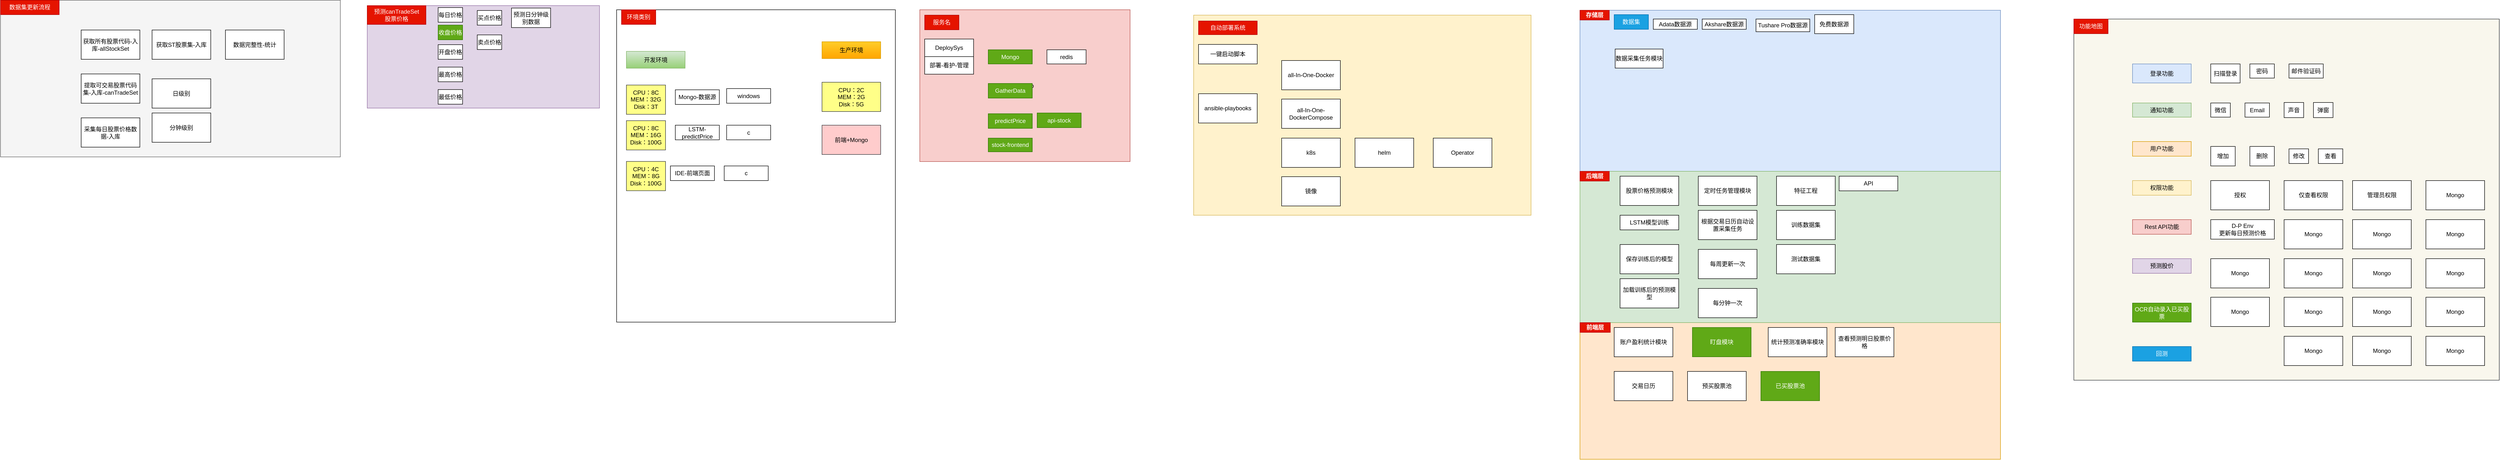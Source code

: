 <mxfile version="24.8.9">
  <diagram name="Page-1" id="sxSwd7jyhiuzXHBnLSu5">
    <mxGraphModel dx="5684" dy="785" grid="1" gridSize="10" guides="1" tooltips="1" connect="1" arrows="1" fold="1" page="1" pageScale="1" pageWidth="850" pageHeight="1100" math="0" shadow="0">
      <root>
        <mxCell id="0" />
        <mxCell id="1" parent="0" />
        <mxCell id="Vvy3frVBShBX31A8cEkJ-59" value="" style="rounded=0;whiteSpace=wrap;html=1;" vertex="1" parent="1">
          <mxGeometry x="-2350" y="160" width="570" height="640" as="geometry" />
        </mxCell>
        <mxCell id="Vvy3frVBShBX31A8cEkJ-61" value="Mongo" style="rounded=0;whiteSpace=wrap;html=1;fillColor=#f8cecc;strokeColor=#b85450;" vertex="1" parent="1">
          <mxGeometry x="-1730" y="160" width="430" height="311" as="geometry" />
        </mxCell>
        <mxCell id="Vvy3frVBShBX31A8cEkJ-76" value="" style="rounded=0;whiteSpace=wrap;html=1;fillColor=#fff2cc;strokeColor=#d6b656;" vertex="1" parent="1">
          <mxGeometry x="-1170" y="171" width="690" height="410" as="geometry" />
        </mxCell>
        <mxCell id="Vvy3frVBShBX31A8cEkJ-22" value="" style="rounded=0;whiteSpace=wrap;html=1;fillColor=#e1d5e7;strokeColor=#9673a6;movable=1;resizable=1;rotatable=1;deletable=1;editable=1;locked=0;connectable=1;" vertex="1" parent="1">
          <mxGeometry x="-2860" y="151.5" width="475" height="210" as="geometry" />
        </mxCell>
        <mxCell id="Vvy3frVBShBX31A8cEkJ-15" value="" style="rounded=0;whiteSpace=wrap;html=1;fillColor=#dae8fc;strokeColor=#6c8ebf;" vertex="1" parent="1">
          <mxGeometry x="-380" y="161" width="860" height="330" as="geometry" />
        </mxCell>
        <mxCell id="Vvy3frVBShBX31A8cEkJ-21" value="" style="rounded=0;whiteSpace=wrap;html=1;fillColor=#ffe6cc;strokeColor=#d79b00;" vertex="1" parent="1">
          <mxGeometry x="-380" y="801" width="860" height="280" as="geometry" />
        </mxCell>
        <mxCell id="Vvy3frVBShBX31A8cEkJ-25" value="" style="rounded=0;whiteSpace=wrap;html=1;fillColor=#d5e8d4;strokeColor=#82b366;" vertex="1" parent="1">
          <mxGeometry x="-380" y="491" width="860" height="310" as="geometry" />
        </mxCell>
        <mxCell id="Vvy3frVBShBX31A8cEkJ-1" value="后端层" style="rounded=0;whiteSpace=wrap;html=1;fillColor=#e51400;strokeColor=#B20000;fontStyle=1;fontColor=#ffffff;" vertex="1" parent="1">
          <mxGeometry x="-380" y="491" width="60" height="20" as="geometry" />
        </mxCell>
        <mxCell id="Vvy3frVBShBX31A8cEkJ-2" value="数据集" style="rounded=0;whiteSpace=wrap;html=1;fillColor=#1ba1e2;strokeColor=#006EAF;fontColor=#ffffff;" vertex="1" parent="1">
          <mxGeometry x="-310" y="170" width="70" height="30" as="geometry" />
        </mxCell>
        <mxCell id="Vvy3frVBShBX31A8cEkJ-3" value="免费数据源" style="rounded=0;whiteSpace=wrap;html=1;" vertex="1" parent="1">
          <mxGeometry x="100" y="170" width="80" height="39" as="geometry" />
        </mxCell>
        <mxCell id="Vvy3frVBShBX31A8cEkJ-4" value="Akshare数据源" style="rounded=0;whiteSpace=wrap;html=1;" vertex="1" parent="1">
          <mxGeometry x="-130" y="179" width="90" height="21" as="geometry" />
        </mxCell>
        <mxCell id="Vvy3frVBShBX31A8cEkJ-5" value="测试数据集" style="rounded=0;whiteSpace=wrap;html=1;" vertex="1" parent="1">
          <mxGeometry x="22" y="641" width="120" height="60" as="geometry" />
        </mxCell>
        <mxCell id="Vvy3frVBShBX31A8cEkJ-6" value="保存训练后的模型" style="rounded=0;whiteSpace=wrap;html=1;" vertex="1" parent="1">
          <mxGeometry x="-298" y="641" width="120" height="60" as="geometry" />
        </mxCell>
        <mxCell id="Vvy3frVBShBX31A8cEkJ-7" value="" style="rounded=0;whiteSpace=wrap;html=1;fillColor=#f5f5f5;fontColor=#333333;strokeColor=#666666;" vertex="1" parent="1">
          <mxGeometry x="-3610" y="140.5" width="695" height="321" as="geometry" />
        </mxCell>
        <mxCell id="Vvy3frVBShBX31A8cEkJ-8" value="加载训练后的预测模型" style="rounded=0;whiteSpace=wrap;html=1;" vertex="1" parent="1">
          <mxGeometry x="-298" y="711" width="120" height="60" as="geometry" />
        </mxCell>
        <mxCell id="Vvy3frVBShBX31A8cEkJ-9" value="LSTM模型训练" style="rounded=0;whiteSpace=wrap;html=1;" vertex="1" parent="1">
          <mxGeometry x="-298" y="581" width="120" height="30" as="geometry" />
        </mxCell>
        <mxCell id="Vvy3frVBShBX31A8cEkJ-10" value="统计预测准确率模块" style="rounded=0;whiteSpace=wrap;html=1;" vertex="1" parent="1">
          <mxGeometry x="5" y="811" width="120" height="60" as="geometry" />
        </mxCell>
        <mxCell id="Vvy3frVBShBX31A8cEkJ-11" value="训练数据集" style="rounded=0;whiteSpace=wrap;html=1;" vertex="1" parent="1">
          <mxGeometry x="22" y="571" width="120" height="60" as="geometry" />
        </mxCell>
        <mxCell id="Vvy3frVBShBX31A8cEkJ-12" value="每分钟一次" style="rounded=0;whiteSpace=wrap;html=1;" vertex="1" parent="1">
          <mxGeometry x="-138" y="731" width="120" height="60" as="geometry" />
        </mxCell>
        <mxCell id="Vvy3frVBShBX31A8cEkJ-13" value="Adata数据源" style="rounded=0;whiteSpace=wrap;html=1;" vertex="1" parent="1">
          <mxGeometry x="-230" y="179" width="90" height="21" as="geometry" />
        </mxCell>
        <mxCell id="Vvy3frVBShBX31A8cEkJ-14" value="Tushare Pro数据源" style="rounded=0;whiteSpace=wrap;html=1;" vertex="1" parent="1">
          <mxGeometry x="-20" y="179" width="110" height="26" as="geometry" />
        </mxCell>
        <mxCell id="Vvy3frVBShBX31A8cEkJ-16" value="已买股票池" style="rounded=0;whiteSpace=wrap;html=1;fillColor=#60a917;fontColor=#ffffff;strokeColor=#2D7600;" vertex="1" parent="1">
          <mxGeometry x="-10" y="901" width="120" height="60" as="geometry" />
        </mxCell>
        <mxCell id="Vvy3frVBShBX31A8cEkJ-17" value="查看预测明日股票价格" style="rounded=0;whiteSpace=wrap;html=1;" vertex="1" parent="1">
          <mxGeometry x="142" y="811" width="120" height="60" as="geometry" />
        </mxCell>
        <mxCell id="Vvy3frVBShBX31A8cEkJ-18" value="卖点价格" style="rounded=0;whiteSpace=wrap;html=1;movable=1;resizable=1;rotatable=1;deletable=1;editable=1;locked=0;connectable=1;" vertex="1" parent="1">
          <mxGeometry x="-2635" y="211.5" width="50" height="30" as="geometry" />
        </mxCell>
        <mxCell id="Vvy3frVBShBX31A8cEkJ-19" value="定时任务管理模块" style="rounded=0;whiteSpace=wrap;html=1;" vertex="1" parent="1">
          <mxGeometry x="-138" y="501" width="120" height="60" as="geometry" />
        </mxCell>
        <mxCell id="Vvy3frVBShBX31A8cEkJ-20" value="预测canTradeSet&lt;div&gt;股票价格&lt;/div&gt;" style="rounded=0;whiteSpace=wrap;html=1;movable=1;resizable=1;rotatable=1;deletable=1;editable=1;locked=0;connectable=1;fillColor=#e51400;fontColor=#ffffff;strokeColor=#B20000;" vertex="1" parent="1">
          <mxGeometry x="-2860" y="151.5" width="120" height="38.5" as="geometry" />
        </mxCell>
        <mxCell id="Vvy3frVBShBX31A8cEkJ-23" value="开发环境" style="rounded=0;whiteSpace=wrap;html=1;fillColor=#d5e8d4;gradientColor=#97d077;strokeColor=#82b366;" vertex="1" parent="1">
          <mxGeometry x="-2330" y="245.25" width="120" height="34.5" as="geometry" />
        </mxCell>
        <mxCell id="Vvy3frVBShBX31A8cEkJ-24" value="预测日分钟级别数据" style="rounded=0;whiteSpace=wrap;html=1;movable=1;resizable=1;rotatable=1;deletable=1;editable=1;locked=0;connectable=1;" vertex="1" parent="1">
          <mxGeometry x="-2565" y="156.5" width="80" height="40" as="geometry" />
        </mxCell>
        <mxCell id="Vvy3frVBShBX31A8cEkJ-26" value="预买股票池" style="rounded=0;whiteSpace=wrap;html=1;" vertex="1" parent="1">
          <mxGeometry x="-160" y="901" width="120" height="60" as="geometry" />
        </mxCell>
        <mxCell id="Vvy3frVBShBX31A8cEkJ-27" value="生产环境" style="rounded=0;whiteSpace=wrap;html=1;fillColor=#ffcd28;gradientColor=#ffa500;strokeColor=#d79b00;" vertex="1" parent="1">
          <mxGeometry x="-1930" y="225.5" width="120" height="34.5" as="geometry" />
        </mxCell>
        <mxCell id="Vvy3frVBShBX31A8cEkJ-28" value="每周更新一次" style="rounded=0;whiteSpace=wrap;html=1;" vertex="1" parent="1">
          <mxGeometry x="-138" y="651" width="120" height="60" as="geometry" />
        </mxCell>
        <mxCell id="Vvy3frVBShBX31A8cEkJ-29" value="特征工程" style="rounded=0;whiteSpace=wrap;html=1;" vertex="1" parent="1">
          <mxGeometry x="22" y="501" width="120" height="60" as="geometry" />
        </mxCell>
        <mxCell id="Vvy3frVBShBX31A8cEkJ-30" value="买点价格" style="rounded=0;whiteSpace=wrap;html=1;movable=1;resizable=1;rotatable=1;deletable=1;editable=1;locked=0;connectable=1;" vertex="1" parent="1">
          <mxGeometry x="-2635" y="161.5" width="50" height="30" as="geometry" />
        </mxCell>
        <mxCell id="Vvy3frVBShBX31A8cEkJ-31" value="部署-看护-管理" style="rounded=0;whiteSpace=wrap;html=1;" vertex="1" parent="1">
          <mxGeometry x="-1720" y="256" width="100" height="36" as="geometry" />
        </mxCell>
        <mxCell id="Vvy3frVBShBX31A8cEkJ-32" value="根据交易日历自动设置采集任务" style="rounded=0;whiteSpace=wrap;html=1;" vertex="1" parent="1">
          <mxGeometry x="-138" y="571" width="120" height="60" as="geometry" />
        </mxCell>
        <mxCell id="Vvy3frVBShBX31A8cEkJ-33" value="DeploySys" style="rounded=0;whiteSpace=wrap;html=1;" vertex="1" parent="1">
          <mxGeometry x="-1720" y="220" width="100" height="36" as="geometry" />
        </mxCell>
        <mxCell id="Vvy3frVBShBX31A8cEkJ-34" value="交易日历" style="rounded=0;whiteSpace=wrap;html=1;" vertex="1" parent="1">
          <mxGeometry x="-310" y="901" width="120" height="60" as="geometry" />
        </mxCell>
        <mxCell id="Vvy3frVBShBX31A8cEkJ-35" value="Operator" style="rounded=0;whiteSpace=wrap;html=1;" vertex="1" parent="1">
          <mxGeometry x="-680" y="423" width="120" height="60" as="geometry" />
        </mxCell>
        <mxCell id="Vvy3frVBShBX31A8cEkJ-36" value="数据完整性-统计" style="rounded=0;whiteSpace=wrap;html=1;" vertex="1" parent="1">
          <mxGeometry x="-3150" y="201.5" width="120" height="60" as="geometry" />
        </mxCell>
        <mxCell id="Vvy3frVBShBX31A8cEkJ-37" value="helm" style="rounded=0;whiteSpace=wrap;html=1;" vertex="1" parent="1">
          <mxGeometry x="-840" y="423" width="120" height="60" as="geometry" />
        </mxCell>
        <mxCell id="Vvy3frVBShBX31A8cEkJ-38" value="分钟级别" style="rounded=0;whiteSpace=wrap;html=1;" vertex="1" parent="1">
          <mxGeometry x="-3300" y="371.5" width="120" height="60" as="geometry" />
        </mxCell>
        <mxCell id="Vvy3frVBShBX31A8cEkJ-39" value="获取所有股票代码-入库-allStockSet" style="rounded=0;whiteSpace=wrap;html=1;" vertex="1" parent="1">
          <mxGeometry x="-3445" y="201.5" width="120" height="60" as="geometry" />
        </mxCell>
        <mxCell id="Vvy3frVBShBX31A8cEkJ-40" value="前端层" style="rounded=0;whiteSpace=wrap;html=1;fillColor=#e51400;strokeColor=#B20000;fontStyle=1;fontColor=#ffffff;" vertex="1" parent="1">
          <mxGeometry x="-380" y="801" width="62" height="20" as="geometry" />
        </mxCell>
        <mxCell id="Vvy3frVBShBX31A8cEkJ-41" value="数据集更新流程" style="rounded=0;whiteSpace=wrap;html=1;fillColor=#e51400;fontColor=#ffffff;strokeColor=#B20000;" vertex="1" parent="1">
          <mxGeometry x="-3610" y="140.5" width="120" height="29.5" as="geometry" />
        </mxCell>
        <mxCell id="Vvy3frVBShBX31A8cEkJ-42" value="API" style="rounded=0;whiteSpace=wrap;html=1;" vertex="1" parent="1">
          <mxGeometry x="150" y="501" width="120" height="30" as="geometry" />
        </mxCell>
        <mxCell id="Vvy3frVBShBX31A8cEkJ-43" value="日级别" style="rounded=0;whiteSpace=wrap;html=1;" vertex="1" parent="1">
          <mxGeometry x="-3300" y="301.5" width="120" height="60" as="geometry" />
        </mxCell>
        <mxCell id="Vvy3frVBShBX31A8cEkJ-44" value="账户盈利统计模块" style="rounded=0;whiteSpace=wrap;html=1;" vertex="1" parent="1">
          <mxGeometry x="-310" y="811" width="120" height="60" as="geometry" />
        </mxCell>
        <mxCell id="Vvy3frVBShBX31A8cEkJ-45" value="采集每日股票价格数据-入库" style="rounded=0;whiteSpace=wrap;html=1;" vertex="1" parent="1">
          <mxGeometry x="-3445" y="381.5" width="120" height="60" as="geometry" />
        </mxCell>
        <mxCell id="Vvy3frVBShBX31A8cEkJ-46" value="盯盘模块" style="rounded=0;whiteSpace=wrap;html=1;fillColor=#60a917;fontColor=#ffffff;strokeColor=#2D7600;" vertex="1" parent="1">
          <mxGeometry x="-150" y="811" width="120" height="60" as="geometry" />
        </mxCell>
        <mxCell id="Vvy3frVBShBX31A8cEkJ-47" value="获取ST股票集-入库" style="rounded=0;whiteSpace=wrap;html=1;" vertex="1" parent="1">
          <mxGeometry x="-3300" y="201.5" width="120" height="60" as="geometry" />
        </mxCell>
        <mxCell id="Vvy3frVBShBX31A8cEkJ-48" value="数据采集任务模块" style="rounded=0;whiteSpace=wrap;html=1;" vertex="1" parent="1">
          <mxGeometry x="-308" y="240.5" width="98" height="39" as="geometry" />
        </mxCell>
        <mxCell id="Vvy3frVBShBX31A8cEkJ-49" value="提取可交易股票代码集-入库-canTradeSet" style="rounded=0;whiteSpace=wrap;html=1;" vertex="1" parent="1">
          <mxGeometry x="-3445" y="291.5" width="120" height="60" as="geometry" />
        </mxCell>
        <mxCell id="Vvy3frVBShBX31A8cEkJ-50" value="股票价格预测模块" style="rounded=0;whiteSpace=wrap;html=1;" vertex="1" parent="1">
          <mxGeometry x="-298" y="501" width="120" height="60" as="geometry" />
        </mxCell>
        <mxCell id="Vvy3frVBShBX31A8cEkJ-51" value="每日价格" style="rounded=0;whiteSpace=wrap;html=1;movable=1;resizable=1;rotatable=1;deletable=1;editable=1;locked=0;connectable=1;" vertex="1" parent="1">
          <mxGeometry x="-2715" y="155.5" width="50" height="30" as="geometry" />
        </mxCell>
        <mxCell id="Vvy3frVBShBX31A8cEkJ-52" value="收盘价格" style="rounded=0;whiteSpace=wrap;html=1;movable=1;resizable=1;rotatable=1;deletable=1;editable=1;locked=0;connectable=1;fillColor=#60a917;fontColor=#ffffff;strokeColor=#2D7600;" vertex="1" parent="1">
          <mxGeometry x="-2715" y="191.5" width="50" height="30" as="geometry" />
        </mxCell>
        <mxCell id="Vvy3frVBShBX31A8cEkJ-53" value="开盘价格" style="rounded=0;whiteSpace=wrap;html=1;movable=1;resizable=1;rotatable=1;deletable=1;editable=1;locked=0;connectable=1;" vertex="1" parent="1">
          <mxGeometry x="-2715" y="231.5" width="50" height="30" as="geometry" />
        </mxCell>
        <mxCell id="Vvy3frVBShBX31A8cEkJ-54" value="最高价格" style="rounded=0;whiteSpace=wrap;html=1;movable=1;resizable=1;rotatable=1;deletable=1;editable=1;locked=0;connectable=1;" vertex="1" parent="1">
          <mxGeometry x="-2715" y="277.5" width="50" height="30" as="geometry" />
        </mxCell>
        <mxCell id="Vvy3frVBShBX31A8cEkJ-55" value="最低价格" style="rounded=0;whiteSpace=wrap;html=1;movable=1;resizable=1;rotatable=1;deletable=1;editable=1;locked=0;connectable=1;" vertex="1" parent="1">
          <mxGeometry x="-2715" y="323.5" width="50" height="30" as="geometry" />
        </mxCell>
        <mxCell id="Vvy3frVBShBX31A8cEkJ-56" value="存储层" style="rounded=0;whiteSpace=wrap;html=1;fillColor=#e51400;strokeColor=#B20000;fontStyle=1;fontColor=#ffffff;" vertex="1" parent="1">
          <mxGeometry x="-380" y="161" width="60" height="20" as="geometry" />
        </mxCell>
        <mxCell id="Vvy3frVBShBX31A8cEkJ-57" value="Mongo" style="rounded=0;whiteSpace=wrap;html=1;" vertex="1" parent="1">
          <mxGeometry x="750" y="829" width="120" height="60" as="geometry" />
        </mxCell>
        <mxCell id="Vvy3frVBShBX31A8cEkJ-58" value="Mongo" style="rounded=0;whiteSpace=wrap;html=1;" vertex="1" parent="1">
          <mxGeometry x="750" y="749" width="120" height="60" as="geometry" />
        </mxCell>
        <mxCell id="Vvy3frVBShBX31A8cEkJ-60" value="" style="rounded=0;whiteSpace=wrap;html=1;fillColor=#f9f7ed;strokeColor=#36393d;" vertex="1" parent="1">
          <mxGeometry x="630" y="179" width="870" height="740" as="geometry" />
        </mxCell>
        <mxCell id="Vvy3frVBShBX31A8cEkJ-62" value="GatherData" style="rounded=0;whiteSpace=wrap;html=1;fillColor=#60a917;fontColor=#ffffff;strokeColor=#2D7600;" vertex="1" parent="1">
          <mxGeometry x="-1590" y="311" width="90" height="30" as="geometry" />
        </mxCell>
        <mxCell id="Vvy3frVBShBX31A8cEkJ-63" value="ansible-playbooks" style="rounded=0;whiteSpace=wrap;html=1;" vertex="1" parent="1">
          <mxGeometry x="-1160" y="332" width="120" height="60" as="geometry" />
        </mxCell>
        <mxCell id="Vvy3frVBShBX31A8cEkJ-64" value="一键启动脚本" style="rounded=0;whiteSpace=wrap;html=1;" vertex="1" parent="1">
          <mxGeometry x="-1160" y="231" width="120" height="40" as="geometry" />
        </mxCell>
        <mxCell id="Vvy3frVBShBX31A8cEkJ-65" value="预测股价" style="rounded=0;whiteSpace=wrap;html=1;fillColor=#e1d5e7;strokeColor=#9673a6;" vertex="1" parent="1">
          <mxGeometry x="750" y="670" width="120" height="30" as="geometry" />
        </mxCell>
        <mxCell id="Vvy3frVBShBX31A8cEkJ-66" value="Rest API功能" style="rounded=0;whiteSpace=wrap;html=1;fillColor=#f8cecc;strokeColor=#b85450;" vertex="1" parent="1">
          <mxGeometry x="750" y="590" width="120" height="30" as="geometry" />
        </mxCell>
        <mxCell id="Vvy3frVBShBX31A8cEkJ-67" value="功能地图" style="rounded=0;whiteSpace=wrap;html=1;fillColor=#e51400;fontColor=#ffffff;strokeColor=#B20000;" vertex="1" parent="1">
          <mxGeometry x="630" y="179" width="70" height="30" as="geometry" />
        </mxCell>
        <mxCell id="Vvy3frVBShBX31A8cEkJ-68" value="前端+Mongo" style="rounded=0;whiteSpace=wrap;html=1;fillColor=#ffcccc;strokeColor=#36393d;" vertex="1" parent="1">
          <mxGeometry x="-1930" y="396.5" width="120" height="60" as="geometry" />
        </mxCell>
        <mxCell id="Vvy3frVBShBX31A8cEkJ-69" value="stock&lt;span style=&quot;background-color: initial;&quot;&gt;-frontend&lt;/span&gt;" style="rounded=0;whiteSpace=wrap;html=1;fillColor=#60a917;fontColor=#ffffff;strokeColor=#2D7600;" vertex="1" parent="1">
          <mxGeometry x="-1590" y="423" width="90" height="28" as="geometry" />
        </mxCell>
        <mxCell id="Vvy3frVBShBX31A8cEkJ-70" value="predictPrice" style="rounded=0;whiteSpace=wrap;html=1;fillColor=#60a917;fontColor=#ffffff;strokeColor=#2D7600;" vertex="1" parent="1">
          <mxGeometry x="-1590" y="373" width="90" height="30" as="geometry" />
        </mxCell>
        <mxCell id="Vvy3frVBShBX31A8cEkJ-71" value="k8s" style="rounded=0;whiteSpace=wrap;html=1;" vertex="1" parent="1">
          <mxGeometry x="-990" y="423" width="120" height="60" as="geometry" />
        </mxCell>
        <mxCell id="Vvy3frVBShBX31A8cEkJ-72" value="all-In-One-DockerCompose" style="rounded=0;whiteSpace=wrap;html=1;" vertex="1" parent="1">
          <mxGeometry x="-990" y="343" width="120" height="60" as="geometry" />
        </mxCell>
        <mxCell id="Vvy3frVBShBX31A8cEkJ-73" value="权限功能" style="rounded=0;whiteSpace=wrap;html=1;fillColor=#fff2cc;strokeColor=#d6b656;" vertex="1" parent="1">
          <mxGeometry x="750" y="510" width="120" height="30" as="geometry" />
        </mxCell>
        <mxCell id="Vvy3frVBShBX31A8cEkJ-74" value="用户功能" style="rounded=0;whiteSpace=wrap;html=1;fillColor=#ffe6cc;strokeColor=#d79b00;" vertex="1" parent="1">
          <mxGeometry x="750" y="430" width="120" height="30" as="geometry" />
        </mxCell>
        <mxCell id="Vvy3frVBShBX31A8cEkJ-75" value="CPU：2C&lt;div&gt;MEM：2G&lt;/div&gt;&lt;div&gt;Disk：5G&lt;/div&gt;" style="rounded=0;whiteSpace=wrap;html=1;fillColor=#ffff88;strokeColor=#36393d;" vertex="1" parent="1">
          <mxGeometry x="-1930" y="308.5" width="120" height="60" as="geometry" />
        </mxCell>
        <mxCell id="Vvy3frVBShBX31A8cEkJ-77" value="redis" style="rounded=0;whiteSpace=wrap;html=1;" vertex="1" parent="1">
          <mxGeometry x="-1470" y="242" width="80" height="29" as="geometry" />
        </mxCell>
        <mxCell id="Vvy3frVBShBX31A8cEkJ-78" value="服务名" style="rounded=0;whiteSpace=wrap;html=1;fillColor=#e51400;strokeColor=#B20000;fontColor=#ffffff;" vertex="1" parent="1">
          <mxGeometry x="-1720" y="171" width="70" height="30" as="geometry" />
        </mxCell>
        <mxCell id="Vvy3frVBShBX31A8cEkJ-79" value="all-In-One-Docker" style="rounded=0;whiteSpace=wrap;html=1;" vertex="1" parent="1">
          <mxGeometry x="-990" y="264" width="120" height="60" as="geometry" />
        </mxCell>
        <mxCell id="Vvy3frVBShBX31A8cEkJ-80" value="自动部署系统" style="rounded=0;whiteSpace=wrap;html=1;fillColor=#e51400;fontColor=#ffffff;strokeColor=#B20000;" vertex="1" parent="1">
          <mxGeometry x="-1160" y="183" width="120" height="28" as="geometry" />
        </mxCell>
        <mxCell id="Vvy3frVBShBX31A8cEkJ-81" value="通知功能" style="rounded=0;whiteSpace=wrap;html=1;fillColor=#d5e8d4;strokeColor=#82b366;" vertex="1" parent="1">
          <mxGeometry x="750" y="351" width="120" height="29" as="geometry" />
        </mxCell>
        <mxCell id="Vvy3frVBShBX31A8cEkJ-82" value="登录功能" style="rounded=0;whiteSpace=wrap;html=1;fillColor=#dae8fc;strokeColor=#6c8ebf;" vertex="1" parent="1">
          <mxGeometry x="750" y="271" width="120" height="39" as="geometry" />
        </mxCell>
        <mxCell id="Vvy3frVBShBX31A8cEkJ-83" value="镜像" style="rounded=0;whiteSpace=wrap;html=1;" vertex="1" parent="1">
          <mxGeometry x="-990" y="502" width="120" height="60" as="geometry" />
        </mxCell>
        <mxCell id="Vvy3frVBShBX31A8cEkJ-84" value="Mongo" style="rounded=0;whiteSpace=wrap;html=1;fillColor=#60a917;fontColor=#ffffff;strokeColor=#2D7600;" vertex="1" parent="1">
          <mxGeometry x="-1590" y="242" width="90" height="29" as="geometry" />
        </mxCell>
        <mxCell id="Vvy3frVBShBX31A8cEkJ-85" value="Mongo" style="rounded=0;whiteSpace=wrap;html=1;" vertex="1" parent="1">
          <mxGeometry x="1060" y="829" width="120" height="60" as="geometry" />
        </mxCell>
        <mxCell id="Vvy3frVBShBX31A8cEkJ-86" value="Mongo" style="rounded=0;whiteSpace=wrap;html=1;" vertex="1" parent="1">
          <mxGeometry x="1060" y="749" width="120" height="60" as="geometry" />
        </mxCell>
        <mxCell id="Vvy3frVBShBX31A8cEkJ-87" value="回测" style="rounded=0;whiteSpace=wrap;html=1;fillColor=#1ba1e2;fontColor=#ffffff;strokeColor=#006EAF;" vertex="1" parent="1">
          <mxGeometry x="750" y="850" width="120" height="30" as="geometry" />
        </mxCell>
        <mxCell id="Vvy3frVBShBX31A8cEkJ-88" value="Mongo" style="rounded=0;whiteSpace=wrap;html=1;" vertex="1" parent="1">
          <mxGeometry x="910" y="749" width="120" height="60" as="geometry" />
        </mxCell>
        <mxCell id="Vvy3frVBShBX31A8cEkJ-89" value="Mongo" style="rounded=0;whiteSpace=wrap;html=1;" vertex="1" parent="1">
          <mxGeometry x="1350" y="829" width="120" height="60" as="geometry" />
        </mxCell>
        <mxCell id="Vvy3frVBShBX31A8cEkJ-90" value="Mongo" style="rounded=0;whiteSpace=wrap;html=1;" vertex="1" parent="1">
          <mxGeometry x="1350" y="749" width="120" height="60" as="geometry" />
        </mxCell>
        <mxCell id="Vvy3frVBShBX31A8cEkJ-91" value="Mongo" style="rounded=0;whiteSpace=wrap;html=1;" vertex="1" parent="1">
          <mxGeometry x="1200" y="829" width="120" height="60" as="geometry" />
        </mxCell>
        <mxCell id="Vvy3frVBShBX31A8cEkJ-92" value="Mongo" style="rounded=0;whiteSpace=wrap;html=1;" vertex="1" parent="1">
          <mxGeometry x="1200" y="749" width="120" height="60" as="geometry" />
        </mxCell>
        <mxCell id="Vvy3frVBShBX31A8cEkJ-93" value="Mongo" style="rounded=0;whiteSpace=wrap;html=1;" vertex="1" parent="1">
          <mxGeometry x="1060" y="670" width="120" height="60" as="geometry" />
        </mxCell>
        <mxCell id="Vvy3frVBShBX31A8cEkJ-94" value="Mongo" style="rounded=0;whiteSpace=wrap;html=1;" vertex="1" parent="1">
          <mxGeometry x="1060" y="590" width="120" height="60" as="geometry" />
        </mxCell>
        <mxCell id="Vvy3frVBShBX31A8cEkJ-95" value="Mongo" style="rounded=0;whiteSpace=wrap;html=1;" vertex="1" parent="1">
          <mxGeometry x="910" y="670" width="120" height="60" as="geometry" />
        </mxCell>
        <mxCell id="Vvy3frVBShBX31A8cEkJ-96" value="D-P Env&lt;div&gt;更新每日预测价格&lt;/div&gt;" style="rounded=0;whiteSpace=wrap;html=1;" vertex="1" parent="1">
          <mxGeometry x="910" y="590" width="130" height="40" as="geometry" />
        </mxCell>
        <mxCell id="Vvy3frVBShBX31A8cEkJ-97" value="Mongo" style="rounded=0;whiteSpace=wrap;html=1;" vertex="1" parent="1">
          <mxGeometry x="1350" y="670" width="120" height="60" as="geometry" />
        </mxCell>
        <mxCell id="Vvy3frVBShBX31A8cEkJ-98" value="Mongo" style="rounded=0;whiteSpace=wrap;html=1;" vertex="1" parent="1">
          <mxGeometry x="1350" y="590" width="120" height="60" as="geometry" />
        </mxCell>
        <mxCell id="Vvy3frVBShBX31A8cEkJ-99" value="Mongo" style="rounded=0;whiteSpace=wrap;html=1;" vertex="1" parent="1">
          <mxGeometry x="1200" y="670" width="120" height="60" as="geometry" />
        </mxCell>
        <mxCell id="Vvy3frVBShBX31A8cEkJ-100" value="Mongo" style="rounded=0;whiteSpace=wrap;html=1;" vertex="1" parent="1">
          <mxGeometry x="1200" y="590" width="120" height="60" as="geometry" />
        </mxCell>
        <mxCell id="Vvy3frVBShBX31A8cEkJ-101" value="仅查看权限" style="rounded=0;whiteSpace=wrap;html=1;" vertex="1" parent="1">
          <mxGeometry x="1060" y="510" width="120" height="60" as="geometry" />
        </mxCell>
        <mxCell id="Vvy3frVBShBX31A8cEkJ-102" value="删除" style="rounded=0;whiteSpace=wrap;html=1;" vertex="1" parent="1">
          <mxGeometry x="990" y="440" width="50" height="40" as="geometry" />
        </mxCell>
        <mxCell id="Vvy3frVBShBX31A8cEkJ-103" value="授权" style="rounded=0;whiteSpace=wrap;html=1;" vertex="1" parent="1">
          <mxGeometry x="910" y="510" width="120" height="60" as="geometry" />
        </mxCell>
        <mxCell id="Vvy3frVBShBX31A8cEkJ-104" value="增加" style="rounded=0;whiteSpace=wrap;html=1;" vertex="1" parent="1">
          <mxGeometry x="910" y="440" width="50" height="40" as="geometry" />
        </mxCell>
        <mxCell id="Vvy3frVBShBX31A8cEkJ-105" value="Mongo" style="rounded=0;whiteSpace=wrap;html=1;" vertex="1" parent="1">
          <mxGeometry x="1350" y="510" width="120" height="60" as="geometry" />
        </mxCell>
        <mxCell id="Vvy3frVBShBX31A8cEkJ-106" value="查看" style="rounded=0;whiteSpace=wrap;html=1;" vertex="1" parent="1">
          <mxGeometry x="1130" y="445" width="50" height="30" as="geometry" />
        </mxCell>
        <mxCell id="Vvy3frVBShBX31A8cEkJ-107" value="管理员权限" style="rounded=0;whiteSpace=wrap;html=1;" vertex="1" parent="1">
          <mxGeometry x="1200" y="510" width="120" height="60" as="geometry" />
        </mxCell>
        <mxCell id="Vvy3frVBShBX31A8cEkJ-108" value="修改" style="rounded=0;whiteSpace=wrap;html=1;" vertex="1" parent="1">
          <mxGeometry x="1070" y="445" width="40" height="30" as="geometry" />
        </mxCell>
        <mxCell id="Vvy3frVBShBX31A8cEkJ-109" value="Email" style="rounded=0;whiteSpace=wrap;html=1;" vertex="1" parent="1">
          <mxGeometry x="980" y="351" width="50" height="29" as="geometry" />
        </mxCell>
        <mxCell id="Vvy3frVBShBX31A8cEkJ-110" value="密码" style="rounded=0;whiteSpace=wrap;html=1;" vertex="1" parent="1">
          <mxGeometry x="990" y="271" width="50" height="29" as="geometry" />
        </mxCell>
        <mxCell id="Vvy3frVBShBX31A8cEkJ-111" value="微信" style="rounded=0;whiteSpace=wrap;html=1;" vertex="1" parent="1">
          <mxGeometry x="910" y="351" width="40" height="29" as="geometry" />
        </mxCell>
        <mxCell id="Vvy3frVBShBX31A8cEkJ-112" value="扫描登录" style="rounded=0;whiteSpace=wrap;html=1;" vertex="1" parent="1">
          <mxGeometry x="910" y="271" width="60" height="39" as="geometry" />
        </mxCell>
        <mxCell id="Vvy3frVBShBX31A8cEkJ-113" value="弹窗" style="rounded=0;whiteSpace=wrap;html=1;" vertex="1" parent="1">
          <mxGeometry x="1120" y="350" width="40" height="31" as="geometry" />
        </mxCell>
        <mxCell id="Vvy3frVBShBX31A8cEkJ-114" value="OCR自动录入已买股票" style="rounded=0;whiteSpace=wrap;html=1;fillColor=#60a917;fontColor=#ffffff;strokeColor=#2D7600;" vertex="1" parent="1">
          <mxGeometry x="750" y="761" width="120" height="39" as="geometry" />
        </mxCell>
        <mxCell id="Vvy3frVBShBX31A8cEkJ-115" value="声音" style="rounded=0;whiteSpace=wrap;html=1;" vertex="1" parent="1">
          <mxGeometry x="1060" y="350" width="40" height="31" as="geometry" />
        </mxCell>
        <mxCell id="Vvy3frVBShBX31A8cEkJ-116" value="邮件验证码" style="rounded=0;whiteSpace=wrap;html=1;" vertex="1" parent="1">
          <mxGeometry x="1070" y="271" width="70" height="29" as="geometry" />
        </mxCell>
        <mxCell id="Vvy3frVBShBX31A8cEkJ-117" value="环境类别" style="rounded=0;whiteSpace=wrap;html=1;fillColor=#e51400;strokeColor=#B20000;fontColor=#ffffff;" vertex="1" parent="1">
          <mxGeometry x="-2340" y="160" width="70" height="30" as="geometry" />
        </mxCell>
        <mxCell id="Vvy3frVBShBX31A8cEkJ-118" value="CPU：4C&lt;div&gt;MEM：8G&lt;/div&gt;&lt;div&gt;Disk：100G&lt;/div&gt;" style="rounded=0;whiteSpace=wrap;html=1;fillColor=#ffff88;strokeColor=#36393d;" vertex="1" parent="1">
          <mxGeometry x="-2330" y="470.75" width="80" height="60" as="geometry" />
        </mxCell>
        <mxCell id="Vvy3frVBShBX31A8cEkJ-119" value="CPU：8C&lt;div&gt;MEM：16G&lt;/div&gt;&lt;div&gt;Disk：100G&lt;/div&gt;" style="rounded=0;whiteSpace=wrap;html=1;fillColor=#ffff88;strokeColor=#36393d;" vertex="1" parent="1">
          <mxGeometry x="-2330" y="387.25" width="80" height="60" as="geometry" />
        </mxCell>
        <mxCell id="Vvy3frVBShBX31A8cEkJ-120" value="CPU：8C&lt;div&gt;MEM：32&lt;span style=&quot;background-color: initial;&quot;&gt;G&lt;/span&gt;&lt;/div&gt;&lt;div&gt;Disk：3T&lt;/div&gt;" style="rounded=0;whiteSpace=wrap;html=1;fillColor=#ffff88;strokeColor=#36393d;" vertex="1" parent="1">
          <mxGeometry x="-2330" y="314.25" width="80" height="60" as="geometry" />
        </mxCell>
        <mxCell id="Vvy3frVBShBX31A8cEkJ-121" value="Mongo-数据源" style="rounded=0;whiteSpace=wrap;html=1;" vertex="1" parent="1">
          <mxGeometry x="-2230" y="324" width="90" height="30" as="geometry" />
        </mxCell>
        <mxCell id="Vvy3frVBShBX31A8cEkJ-122" value="LSTM-predictPrice" style="rounded=0;whiteSpace=wrap;html=1;" vertex="1" parent="1">
          <mxGeometry x="-2230" y="396.5" width="90" height="30" as="geometry" />
        </mxCell>
        <mxCell id="Vvy3frVBShBX31A8cEkJ-123" value="IDE-前端页面" style="rounded=0;whiteSpace=wrap;html=1;" vertex="1" parent="1">
          <mxGeometry x="-2240" y="480" width="90" height="30" as="geometry" />
        </mxCell>
        <mxCell id="Vvy3frVBShBX31A8cEkJ-126" value="api-stock" style="rounded=0;whiteSpace=wrap;html=1;fillColor=#60a917;fontColor=#ffffff;strokeColor=#2D7600;" vertex="1" parent="1">
          <mxGeometry x="-1490" y="371.5" width="90" height="30" as="geometry" />
        </mxCell>
        <mxCell id="Vvy3frVBShBX31A8cEkJ-129" value="windows" style="rounded=0;whiteSpace=wrap;html=1;" vertex="1" parent="1">
          <mxGeometry x="-2125" y="321.5" width="90" height="30" as="geometry" />
        </mxCell>
        <mxCell id="Vvy3frVBShBX31A8cEkJ-130" value="c" style="rounded=0;whiteSpace=wrap;html=1;" vertex="1" parent="1">
          <mxGeometry x="-2125" y="396.5" width="90" height="30" as="geometry" />
        </mxCell>
        <mxCell id="Vvy3frVBShBX31A8cEkJ-131" value="c" style="rounded=0;whiteSpace=wrap;html=1;" vertex="1" parent="1">
          <mxGeometry x="-2130" y="480" width="90" height="30" as="geometry" />
        </mxCell>
      </root>
    </mxGraphModel>
  </diagram>
</mxfile>
